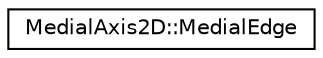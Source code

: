digraph "Graphical Class Hierarchy"
{
 // LATEX_PDF_SIZE
  edge [fontname="Helvetica",fontsize="10",labelfontname="Helvetica",labelfontsize="10"];
  node [fontname="Helvetica",fontsize="10",shape=record];
  rankdir="LR";
  Node0 [label="MedialAxis2D::MedialEdge",height=0.2,width=0.4,color="black", fillcolor="white", style="filled",URL="$structMedialAxis2D_1_1MedialEdge.html",tooltip="Medial axis edge structure."];
}

